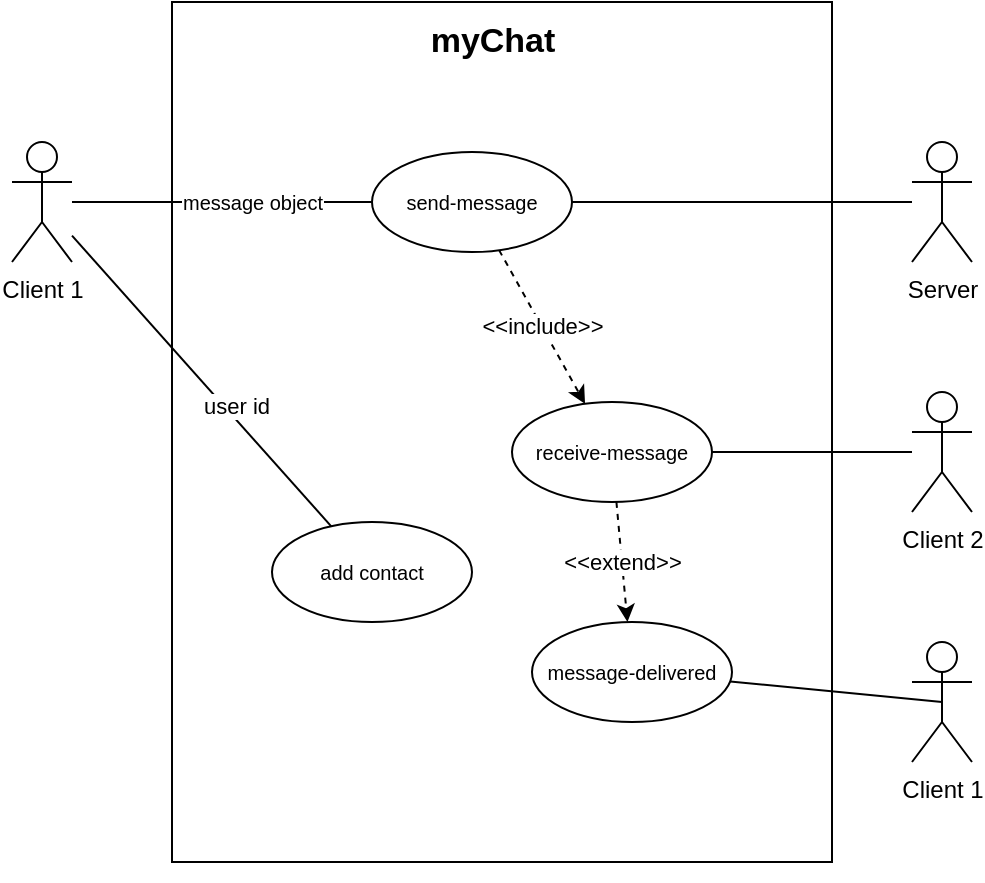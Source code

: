<mxfile version="16.5.1" type="device" pages="2"><diagram id="-FWEh1In5QWZhY4ZnJVd" name="Page-1"><mxGraphModel dx="981" dy="597" grid="1" gridSize="10" guides="1" tooltips="1" connect="1" arrows="1" fold="1" page="1" pageScale="1" pageWidth="827" pageHeight="1169" math="0" shadow="0"><root><mxCell id="0"/><mxCell id="1" parent="0"/><mxCell id="JZAFrawfTevPVhASzivf-1" value="" style="rounded=0;whiteSpace=wrap;html=1;" parent="1" vertex="1"><mxGeometry x="240" y="210" width="330" height="430" as="geometry"/></mxCell><mxCell id="JZAFrawfTevPVhASzivf-8" value="Server" style="shape=umlActor;verticalLabelPosition=bottom;verticalAlign=top;html=1;outlineConnect=0;" parent="1" vertex="1"><mxGeometry x="610" y="280" width="30" height="60" as="geometry"/></mxCell><mxCell id="1s4gl9XobjHomAJ0aM0k-4" value="" style="edgeStyle=none;rounded=0;orthogonalLoop=1;jettySize=auto;html=1;endArrow=none;endFill=0;" parent="1" source="JZAFrawfTevPVhASzivf-11" target="1s4gl9XobjHomAJ0aM0k-2" edge="1"><mxGeometry relative="1" as="geometry"/></mxCell><mxCell id="fmRNJGKqz5MIzt5sZxCk-6" value="&amp;lt;&amp;lt;extend&amp;gt;&amp;gt;" style="edgeStyle=none;rounded=0;orthogonalLoop=1;jettySize=auto;html=1;fontSize=11;startArrow=none;startFill=0;endArrow=classic;endFill=1;dashed=1;" edge="1" parent="1" source="JZAFrawfTevPVhASzivf-11" target="fmRNJGKqz5MIzt5sZxCk-3"><mxGeometry relative="1" as="geometry"/></mxCell><mxCell id="JZAFrawfTevPVhASzivf-11" value="&lt;span style=&quot;font-size: 10px&quot;&gt;receive-message&lt;/span&gt;" style="ellipse;whiteSpace=wrap;html=1;" parent="1" vertex="1"><mxGeometry x="410" y="410" width="100" height="50" as="geometry"/></mxCell><mxCell id="JZAFrawfTevPVhASzivf-30" value="message object" style="edgeStyle=none;rounded=0;orthogonalLoop=1;jettySize=auto;html=1;fontSize=10;endArrow=none;endFill=0;" parent="1" source="JZAFrawfTevPVhASzivf-28" target="JZAFrawfTevPVhASzivf-29" edge="1"><mxGeometry x="0.2" relative="1" as="geometry"><mxPoint as="offset"/></mxGeometry></mxCell><mxCell id="lbWGg5eKfLBJ2Plmkfu--2" value="user id" style="edgeStyle=none;rounded=0;orthogonalLoop=1;jettySize=auto;html=1;endArrow=none;endFill=0;" parent="1" source="JZAFrawfTevPVhASzivf-28" target="lbWGg5eKfLBJ2Plmkfu--1" edge="1"><mxGeometry x="0.214" y="4" relative="1" as="geometry"><mxPoint as="offset"/></mxGeometry></mxCell><mxCell id="JZAFrawfTevPVhASzivf-28" value="Client 1" style="shape=umlActor;verticalLabelPosition=bottom;verticalAlign=top;html=1;outlineConnect=0;" parent="1" vertex="1"><mxGeometry x="160" y="280" width="30" height="60" as="geometry"/></mxCell><mxCell id="JZAFrawfTevPVhASzivf-34" value="" style="edgeStyle=none;rounded=0;orthogonalLoop=1;jettySize=auto;html=1;fontSize=10;endArrow=none;endFill=0;" parent="1" source="JZAFrawfTevPVhASzivf-29" target="JZAFrawfTevPVhASzivf-8" edge="1"><mxGeometry relative="1" as="geometry"/></mxCell><mxCell id="1s4gl9XobjHomAJ0aM0k-3" value="&amp;lt;&amp;lt;include&amp;gt;&amp;gt;" style="rounded=0;orthogonalLoop=1;jettySize=auto;html=1;dashed=1;" parent="1" source="JZAFrawfTevPVhASzivf-29" target="JZAFrawfTevPVhASzivf-11" edge="1"><mxGeometry relative="1" as="geometry"/></mxCell><mxCell id="JZAFrawfTevPVhASzivf-29" value="&lt;span style=&quot;font-size: 10px&quot;&gt;send-message&lt;/span&gt;" style="ellipse;whiteSpace=wrap;html=1;" parent="1" vertex="1"><mxGeometry x="340" y="285" width="100" height="50" as="geometry"/></mxCell><mxCell id="JZAFrawfTevPVhASzivf-35" value="myChat" style="text;html=1;align=center;verticalAlign=middle;resizable=0;points=[];autosize=1;strokeColor=none;fillColor=none;fontSize=17;fontStyle=1" parent="1" vertex="1"><mxGeometry x="360" y="215" width="80" height="30" as="geometry"/></mxCell><mxCell id="1s4gl9XobjHomAJ0aM0k-2" value="Client 2" style="shape=umlActor;verticalLabelPosition=bottom;verticalAlign=top;html=1;outlineConnect=0;" parent="1" vertex="1"><mxGeometry x="610" y="405" width="30" height="60" as="geometry"/></mxCell><mxCell id="lbWGg5eKfLBJ2Plmkfu--1" value="&lt;span style=&quot;font-size: 10px&quot;&gt;add contact&lt;/span&gt;" style="ellipse;whiteSpace=wrap;html=1;" parent="1" vertex="1"><mxGeometry x="290" y="470" width="100" height="50" as="geometry"/></mxCell><mxCell id="fmRNJGKqz5MIzt5sZxCk-2" style="edgeStyle=orthogonalEdgeStyle;rounded=0;orthogonalLoop=1;jettySize=auto;html=1;exitX=0.5;exitY=1;exitDx=0;exitDy=0;dashed=1;fontSize=7;startArrow=classic;startFill=1;endArrow=classic;endFill=1;" edge="1" parent="1" source="JZAFrawfTevPVhASzivf-1" target="JZAFrawfTevPVhASzivf-1"><mxGeometry relative="1" as="geometry"/></mxCell><mxCell id="fmRNJGKqz5MIzt5sZxCk-5" style="rounded=0;orthogonalLoop=1;jettySize=auto;html=1;entryX=0.5;entryY=0.5;entryDx=0;entryDy=0;entryPerimeter=0;fontSize=17;startArrow=none;startFill=0;endArrow=none;endFill=0;" edge="1" parent="1" source="fmRNJGKqz5MIzt5sZxCk-3" target="fmRNJGKqz5MIzt5sZxCk-4"><mxGeometry relative="1" as="geometry"/></mxCell><mxCell id="fmRNJGKqz5MIzt5sZxCk-3" value="&lt;span style=&quot;font-size: 10px&quot;&gt;message-delivered&lt;/span&gt;" style="ellipse;whiteSpace=wrap;html=1;" vertex="1" parent="1"><mxGeometry x="420" y="520" width="100" height="50" as="geometry"/></mxCell><mxCell id="fmRNJGKqz5MIzt5sZxCk-4" value="Client 1" style="shape=umlActor;verticalLabelPosition=bottom;verticalAlign=top;html=1;outlineConnect=0;" vertex="1" parent="1"><mxGeometry x="610" y="530" width="30" height="60" as="geometry"/></mxCell></root></mxGraphModel></diagram><diagram id="4hmA8cFiB5_xuvjDxE7h" name="Page-3"><mxGraphModel dx="981" dy="597" grid="1" gridSize="10" guides="1" tooltips="1" connect="1" arrows="1" fold="1" page="1" pageScale="1" pageWidth="827" pageHeight="1169" math="0" shadow="0"><root><mxCell id="Q0GzxRbuCVcxZagxVhqg-0"/><mxCell id="Q0GzxRbuCVcxZagxVhqg-1" parent="Q0GzxRbuCVcxZagxVhqg-0"/><mxCell id="yS0GAXE-MwOhQfX9XNyO-23" value="send-message" style="html=1;verticalAlign=bottom;endArrow=block;labelBackgroundColor=none;fontFamily=Verdana;fontSize=12;edgeStyle=elbowEdgeStyle;elbow=vertical;" edge="1" parent="Q0GzxRbuCVcxZagxVhqg-1" source="yS0GAXE-MwOhQfX9XNyO-14"><mxGeometry relative="1" as="geometry"><mxPoint x="160" y="280" as="sourcePoint"/><mxPoint x="310" y="280" as="targetPoint"/><Array as="points"><mxPoint x="168" y="280"/><mxPoint x="178" y="300"/></Array></mxGeometry></mxCell><mxCell id="yS0GAXE-MwOhQfX9XNyO-0" value="" style="line;strokeWidth=1;fillColor=none;align=left;verticalAlign=middle;spacingTop=-1;spacingLeft=3;spacingRight=3;rotatable=0;labelPosition=right;points=[];portConstraint=eastwest;" vertex="1" parent="Q0GzxRbuCVcxZagxVhqg-1"><mxGeometry x="25" y="495" width="670" height="8" as="geometry"/></mxCell><mxCell id="yS0GAXE-MwOhQfX9XNyO-1" value="Alt" style="shape=umlFrame;whiteSpace=wrap;html=1;" vertex="1" parent="Q0GzxRbuCVcxZagxVhqg-1"><mxGeometry x="24" y="418" width="670" height="160" as="geometry"/></mxCell><mxCell id="yS0GAXE-MwOhQfX9XNyO-2" value="Client 2" style="shape=umlLifeline;perimeter=lifelinePerimeter;whiteSpace=wrap;html=1;container=1;collapsible=0;recursiveResize=0;outlineConnect=0;rounded=1;shadow=0;comic=0;labelBackgroundColor=none;strokeWidth=1;fontFamily=Verdana;fontSize=12;align=center;" vertex="1" parent="Q0GzxRbuCVcxZagxVhqg-1"><mxGeometry x="459" y="130" width="100" height="580" as="geometry"/></mxCell><mxCell id="yS0GAXE-MwOhQfX9XNyO-3" value="" style="html=1;points=[];perimeter=orthogonalPerimeter;rounded=0;shadow=0;comic=0;labelBackgroundColor=none;strokeWidth=1;fontFamily=Verdana;fontSize=12;align=center;" vertex="1" parent="yS0GAXE-MwOhQfX9XNyO-2"><mxGeometry x="45" y="150" width="10" height="380" as="geometry"/></mxCell><mxCell id="yS0GAXE-MwOhQfX9XNyO-28" value="&lt;font face=&quot;Verdana&quot;&gt;&lt;span style=&quot;font-size: 12px ; background-color: rgb(248 , 249 , 250)&quot;&gt;delivered&lt;/span&gt;&lt;/font&gt;" style="edgeStyle=none;rounded=0;orthogonalLoop=1;jettySize=auto;html=1;fontSize=7;endArrow=classic;endFill=1;dashed=1;entryX=1.203;entryY=0.342;entryDx=0;entryDy=0;entryPerimeter=0;" edge="1" parent="yS0GAXE-MwOhQfX9XNyO-2"><mxGeometry relative="1" as="geometry"><mxPoint x="45.0" y="315.15" as="sourcePoint"/><mxPoint x="-134.97" y="315.48" as="targetPoint"/></mxGeometry></mxCell><mxCell id="yS0GAXE-MwOhQfX9XNyO-8" value="Server" style="shape=umlLifeline;perimeter=lifelinePerimeter;whiteSpace=wrap;html=1;container=1;collapsible=0;recursiveResize=0;outlineConnect=0;rounded=1;shadow=0;comic=0;labelBackgroundColor=none;strokeWidth=1;fontFamily=Verdana;fontSize=12;align=center;" vertex="1" parent="Q0GzxRbuCVcxZagxVhqg-1"><mxGeometry x="267" y="130" width="100" height="580" as="geometry"/></mxCell><mxCell id="yS0GAXE-MwOhQfX9XNyO-9" value="" style="html=1;points=[];perimeter=orthogonalPerimeter;rounded=0;shadow=0;comic=0;labelBackgroundColor=none;strokeWidth=1;fontFamily=Verdana;fontSize=12;align=center;" vertex="1" parent="yS0GAXE-MwOhQfX9XNyO-8"><mxGeometry x="45" y="120" width="10" height="440" as="geometry"/></mxCell><mxCell id="yS0GAXE-MwOhQfX9XNyO-10" value="receive-message" style="html=1;verticalAlign=bottom;endArrow=block;labelBackgroundColor=none;fontFamily=Verdana;fontSize=12;edgeStyle=elbowEdgeStyle;elbow=vertical;entryX=0.011;entryY=0.105;entryDx=0;entryDy=0;entryPerimeter=0;" edge="1" parent="Q0GzxRbuCVcxZagxVhqg-1"><mxGeometry relative="1" as="geometry"><mxPoint x="322" y="307.0" as="sourcePoint"/><mxPoint x="504.11" y="306.9" as="targetPoint"/><Array as="points"><mxPoint x="350" y="307"/><mxPoint x="360" y="327"/></Array></mxGeometry></mxCell><mxCell id="yS0GAXE-MwOhQfX9XNyO-14" value="Client1" style="shape=umlLifeline;participant=umlActor;perimeter=lifelinePerimeter;whiteSpace=wrap;html=1;container=1;collapsible=0;recursiveResize=0;verticalAlign=top;spacingTop=36;outlineConnect=0;perimeterSpacing=1;size=40;" vertex="1" parent="Q0GzxRbuCVcxZagxVhqg-1"><mxGeometry x="130" y="120" width="20" height="680" as="geometry"/></mxCell><mxCell id="yS0GAXE-MwOhQfX9XNyO-15" value="" style="html=1;points=[];perimeter=orthogonalPerimeter;strokeWidth=1;" vertex="1" parent="yS0GAXE-MwOhQfX9XNyO-14"><mxGeometry x="5" y="110" width="10" height="530" as="geometry"/></mxCell><mxCell id="yS0GAXE-MwOhQfX9XNyO-29" value="check&lt;br&gt;message" style="html=1;verticalAlign=bottom;endArrow=block;labelBackgroundColor=none;fontFamily=Verdana;fontSize=12;edgeStyle=orthogonalEdgeStyle;elbow=vertical;exitX=0.97;exitY=0.302;exitDx=0;exitDy=0;exitPerimeter=0;" edge="1" parent="yS0GAXE-MwOhQfX9XNyO-14"><mxGeometry x="0.301" y="-30" relative="1" as="geometry"><mxPoint x="14.7" y="240.06" as="sourcePoint"/><mxPoint x="15" y="270" as="targetPoint"/><Array as="points"><mxPoint x="50" y="240"/><mxPoint x="50" y="270"/></Array><mxPoint x="30" y="30" as="offset"/></mxGeometry></mxCell><mxCell id="yS0GAXE-MwOhQfX9XNyO-17" value="&lt;font style=&quot;font-size: 10px&quot;&gt;message delivered&lt;/font&gt;" style="text;html=1;strokeColor=none;fillColor=none;align=center;verticalAlign=middle;whiteSpace=wrap;rounded=0;" vertex="1" parent="Q0GzxRbuCVcxZagxVhqg-1"><mxGeometry x="25" y="448" width="95" height="30" as="geometry"/></mxCell><mxCell id="yS0GAXE-MwOhQfX9XNyO-18" value="&lt;font style=&quot;font-size: 10px&quot;&gt;Else&lt;/font&gt;" style="text;html=1;strokeColor=none;fillColor=none;align=center;verticalAlign=middle;whiteSpace=wrap;rounded=0;" vertex="1" parent="Q0GzxRbuCVcxZagxVhqg-1"><mxGeometry x="25" y="503" width="30" height="30" as="geometry"/></mxCell><mxCell id="yS0GAXE-MwOhQfX9XNyO-24" value="&lt;font face=&quot;Verdana&quot;&gt;&lt;span style=&quot;font-size: 12px ; background-color: rgb(248 , 249 , 250)&quot;&gt;mark-seen&lt;/span&gt;&lt;/font&gt;" style="edgeStyle=none;rounded=0;orthogonalLoop=1;jettySize=auto;html=1;fontSize=7;endArrow=classic;endFill=1;entryX=0.981;entryY=0.453;entryDx=0;entryDy=0;entryPerimeter=0;dashed=1;" edge="1" parent="Q0GzxRbuCVcxZagxVhqg-1"><mxGeometry relative="1" as="geometry"><mxPoint x="312" y="472.09" as="sourcePoint"/><mxPoint x="144.81" y="472.09" as="targetPoint"/></mxGeometry></mxCell><mxCell id="yS0GAXE-MwOhQfX9XNyO-27" value="&lt;font face=&quot;Verdana&quot;&gt;&lt;span style=&quot;font-size: 12px ; background-color: rgb(248 , 249 , 250)&quot;&gt;send-message&lt;br&gt;callback&lt;br&gt;&lt;/span&gt;&lt;/font&gt;" style="edgeStyle=none;rounded=0;orthogonalLoop=1;jettySize=auto;html=1;fontSize=7;endArrow=classic;endFill=1;dashed=1;entryX=1.033;entryY=0.245;entryDx=0;entryDy=0;entryPerimeter=0;" edge="1" parent="Q0GzxRbuCVcxZagxVhqg-1"><mxGeometry relative="1" as="geometry"><mxPoint x="309.19" y="335.0" as="sourcePoint"/><mxPoint x="147.33" y="334.85" as="targetPoint"/></mxGeometry></mxCell></root></mxGraphModel></diagram></mxfile>